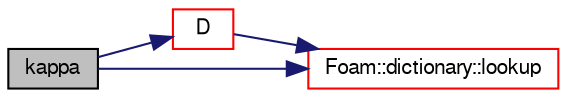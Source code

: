 digraph "kappa"
{
  bgcolor="transparent";
  edge [fontname="FreeSans",fontsize="10",labelfontname="FreeSans",labelfontsize="10"];
  node [fontname="FreeSans",fontsize="10",shape=record];
  rankdir="LR";
  Node1244 [label="kappa",height=0.2,width=0.4,color="black", fillcolor="grey75", style="filled", fontcolor="black"];
  Node1244 -> Node1245 [color="midnightblue",fontsize="10",style="solid",fontname="FreeSans"];
  Node1245 [label="D",height=0.2,width=0.4,color="red",URL="$a29054.html#af7ddb503657d6210602b1705c4321e64",tooltip="Return diffusivity [m2/s]. "];
  Node1245 -> Node1246 [color="midnightblue",fontsize="10",style="solid",fontname="FreeSans"];
  Node1246 [label="Foam::dictionary::lookup",height=0.2,width=0.4,color="red",URL="$a26014.html#a6a0727fa523e48977e27348663def509",tooltip="Find and return an entry data stream. "];
  Node1244 -> Node1246 [color="midnightblue",fontsize="10",style="solid",fontname="FreeSans"];
}
